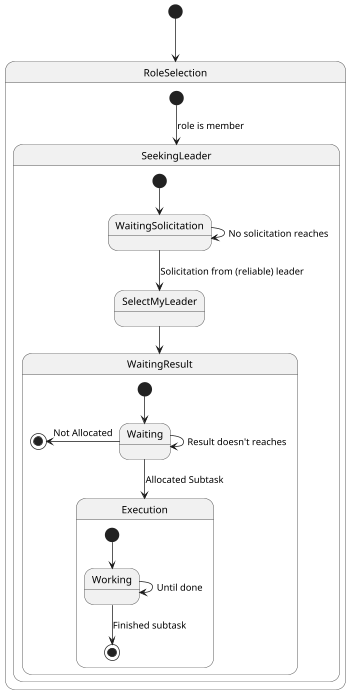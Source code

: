 @startuml
scale 350 width
[*] --> RoleSelection

state RoleSelection {
  [*] -down-> SeekingLeader : role is member
}

state SeekingLeader{
    [*] -down-> WaitingSolicitation
    WaitingSolicitation --> SelectMyLeader      : Solicitation from (reliable) leader
    WaitingSolicitation --> WaitingSolicitation : No solicitation reaches
    SelectMyLeader --> WaitingResult
}

state WaitingResult{
     [*] -down-> Waiting
      Waiting -down-> Execution : Allocated Subtask
      Waiting --> Waiting   : Result doesn't reaches
      Waiting -left-> [*]       : Not Allocated
}

state Execution{
    [*] --> Working
    Working --> Working: Until done
    Working --> [*] : Finished subtask

}


@enduml